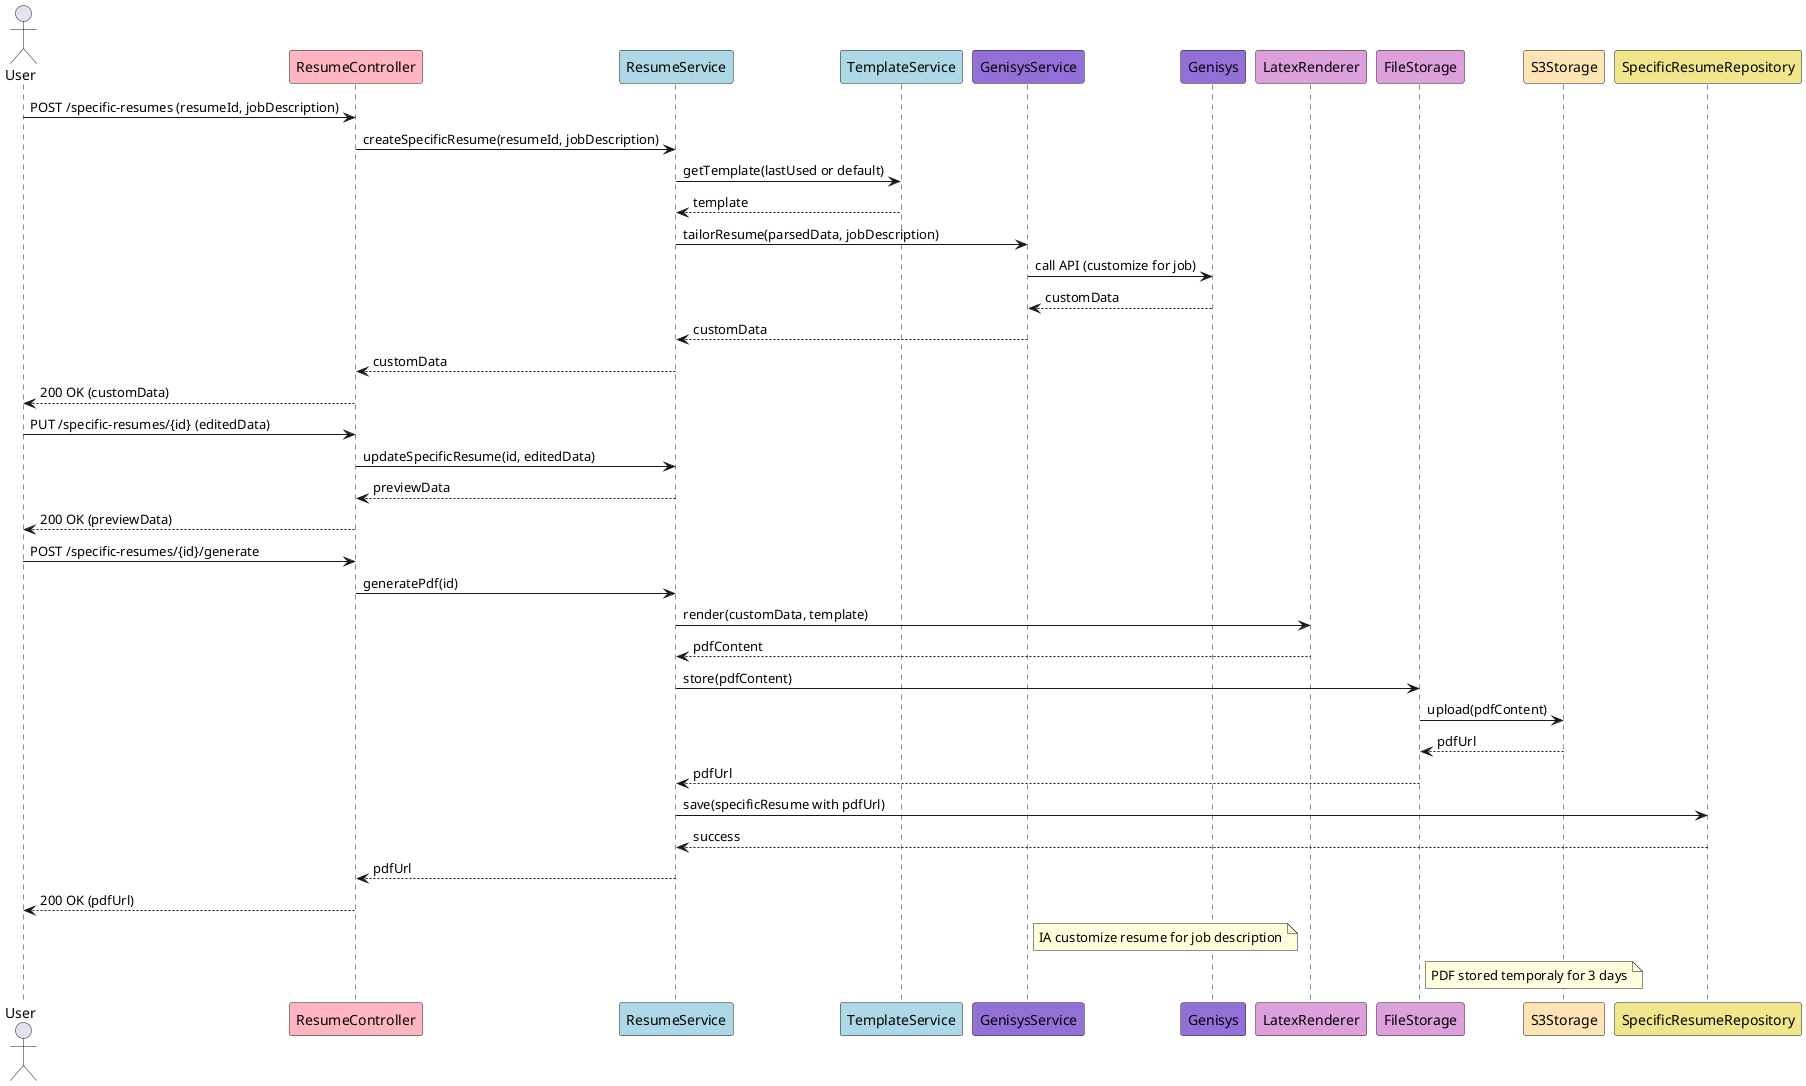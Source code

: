 @startuml
actor User
participant "ResumeController" as RC #LightPink
participant "ResumeService" as RS #LightBlue
participant "TemplateService" as TS #LightBlue
participant "GenisysService" as GS #MediumPurple
participant "Genisys" as G #MediumPurple
participant "LatexRenderer" as LR #Plum
participant "FileStorage" as FS #Plum
participant "S3Storage" as S3 #Moccasin
participant "SpecificResumeRepository" as SRR #Khaki

' Escolha de template e personalização
User -> RC: POST /specific-resumes (resumeId, jobDescription)
RC -> RS: createSpecificResume(resumeId, jobDescription)
RS -> TS: getTemplate(lastUsed or default)
TS --> RS: template
RS -> GS: tailorResume(parsedData, jobDescription)
GS -> G: call API (customize for job)
G --> GS: customData
GS --> RS: customData
RS --> RC: customData
RC --> User: 200 OK (customData)

' Edição e preview
User -> RC: PUT /specific-resumes/{id} (editedData)
RC -> RS: updateSpecificResume(id, editedData)
RS --> RC: previewData
RC --> User: 200 OK (previewData)

' Geração de PDF
User -> RC: POST /specific-resumes/{id}/generate
RC -> RS: generatePdf(id)
RS -> LR: render(customData, template)
LR --> RS: pdfContent
RS -> FS: store(pdfContent)
FS -> S3: upload(pdfContent)
S3 --> FS: pdfUrl
FS --> RS: pdfUrl
RS -> SRR: save(specificResume with pdfUrl)
SRR --> RS: success
RS --> RC: pdfUrl
RC --> User: 200 OK (pdfUrl)

note right of GS: IA customize resume for job description
note right of FS: PDF stored temporaly for 3 days

@enduml